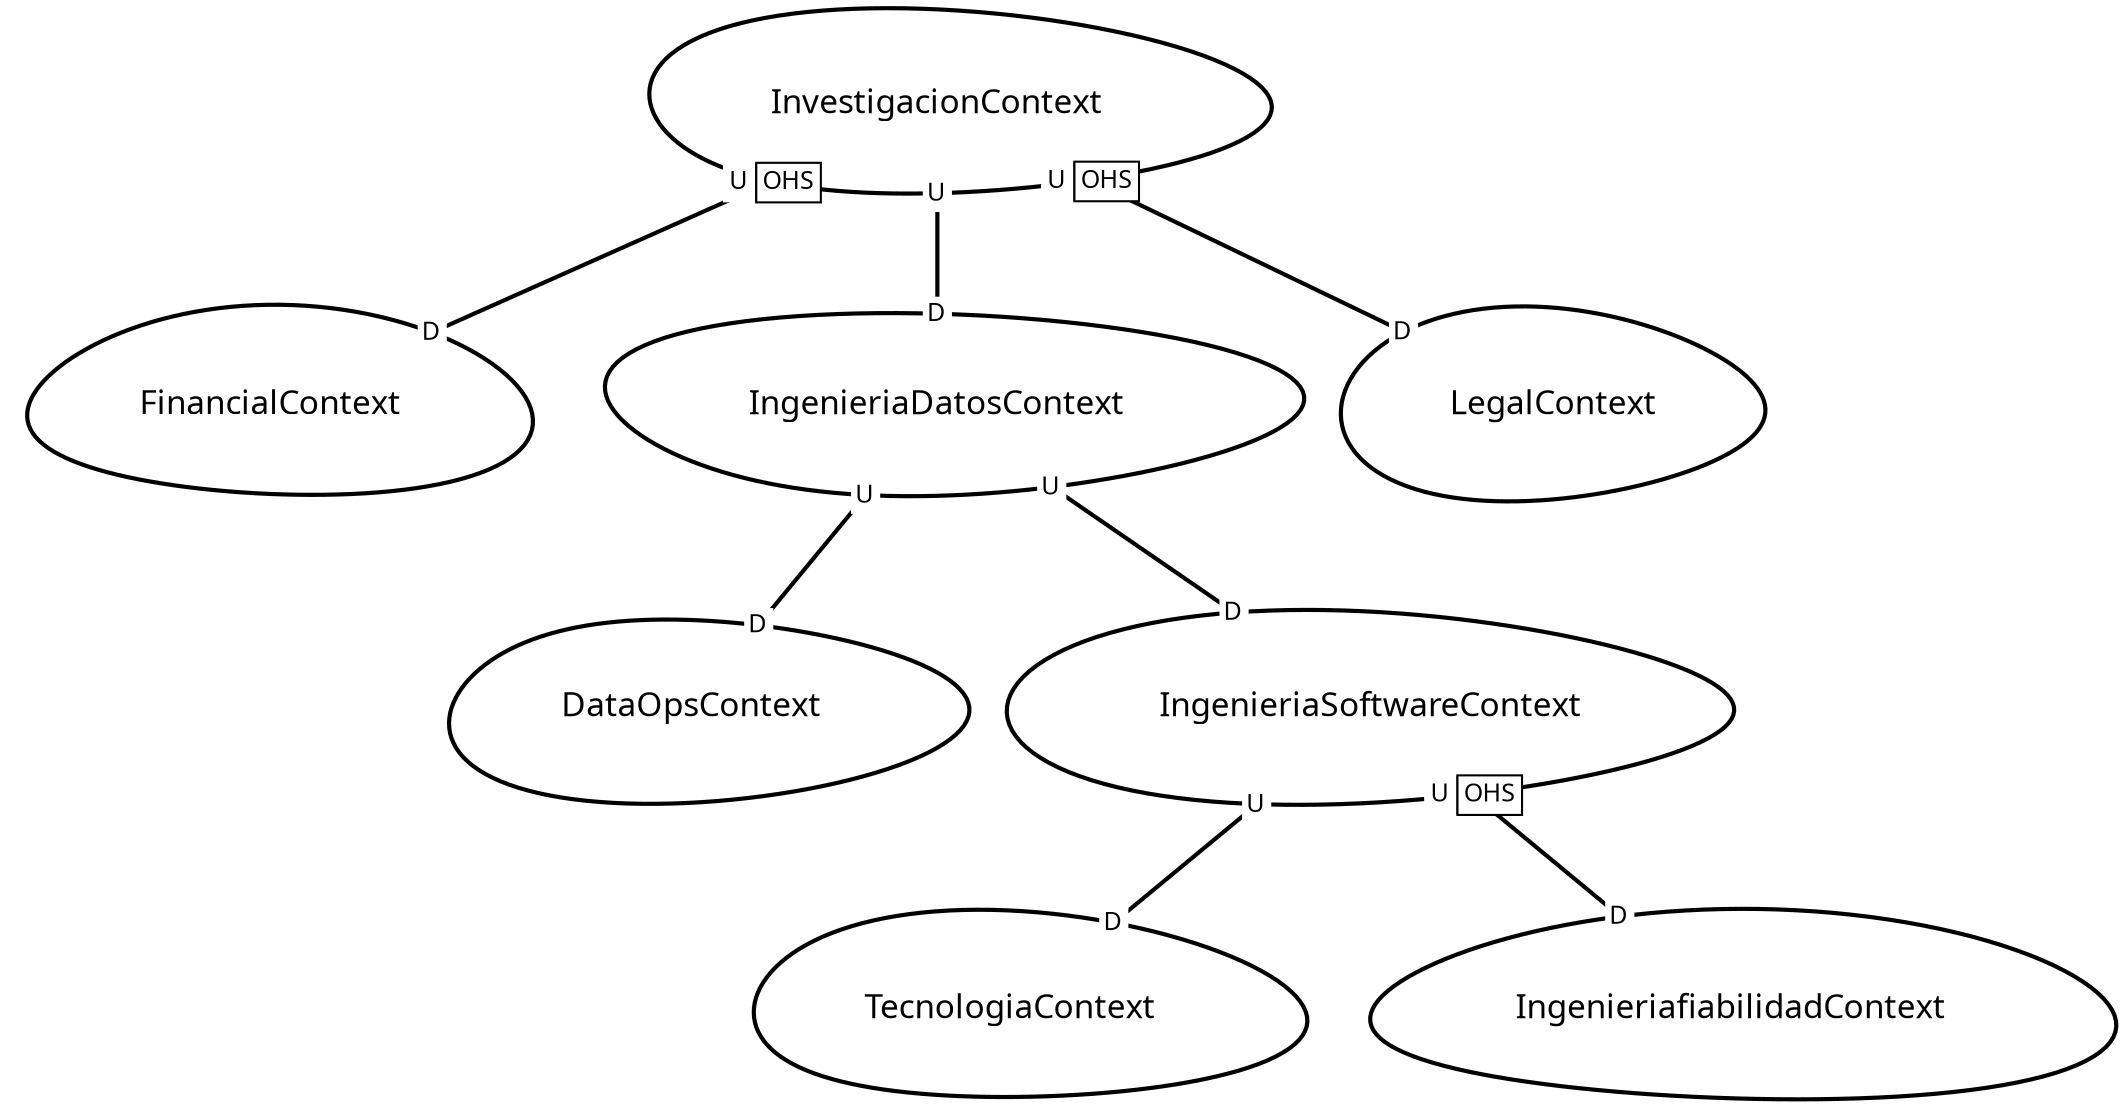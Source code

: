 digraph "ContextMapGraph" {
graph ["imagepath"="/tmp/GraphvizJava"]
"DataOpsContext" ["margin"="0.3","orientation"="26","shape"="egg","fontsize"="16","style"="bold","label"="DataOpsContext\n","fontname"="sans-serif"]
"FinancialContext" ["margin"="0.3","orientation"="116","shape"="egg","fontsize"="16","style"="bold","label"="FinancialContext\n","fontname"="sans-serif"]
"IngenieriaDatosContext" ["margin"="0.3","orientation"="163","shape"="egg","fontsize"="16","style"="bold","label"="IngenieriaDatosContext\n","fontname"="sans-serif"]
"IngenieriaSoftwareContext" ["margin"="0.3","orientation"="267","shape"="egg","fontsize"="16","style"="bold","label"="IngenieriaSoftwareContext\n","fontname"="sans-serif"]
"TecnologiaContext" ["margin"="0.3","orientation"="135","shape"="egg","fontsize"="16","style"="bold","label"="TecnologiaContext\n","fontname"="sans-serif"]
"IngenieriafiabilidadContext" ["margin"="0.3","orientation"="114","shape"="egg","fontsize"="16","style"="bold","label"="IngenieriafiabilidadContext\n","fontname"="sans-serif"]
"InvestigacionContext" ["margin"="0.3","orientation"="149","shape"="egg","fontsize"="16","style"="bold","label"="InvestigacionContext\n","fontname"="sans-serif"]
"LegalContext" ["margin"="0.3","orientation"="262","shape"="egg","fontsize"="16","style"="bold","label"="LegalContext\n","fontname"="sans-serif"]
"IngenieriaDatosContext" -> "DataOpsContext" ["headlabel"=<<table cellspacing="0" cellborder="0" border="0">
<tr><td bgcolor="white">D</td></tr>
</table>>,"labeldistance"="0","fontsize"="12","taillabel"=<<table cellspacing="0" cellborder="0" border="0">
<tr><td bgcolor="white">U</td></tr>
</table>>,"style"="bold","label"="                                        ","dir"="none","fontname"="sans-serif"]
"IngenieriaDatosContext" -> "IngenieriaSoftwareContext" ["headlabel"=<<table cellspacing="0" cellborder="0" border="0">
<tr><td bgcolor="white">D</td></tr>
</table>>,"labeldistance"="0","fontsize"="12","taillabel"=<<table cellspacing="0" cellborder="0" border="0">
<tr><td bgcolor="white">U</td></tr>
</table>>,"style"="bold","label"="                                        ","dir"="none","fontname"="sans-serif"]
"IngenieriaSoftwareContext" -> "TecnologiaContext" ["headlabel"=<<table cellspacing="0" cellborder="0" border="0">
<tr><td bgcolor="white">D</td></tr>
</table>>,"labeldistance"="0","fontsize"="12","taillabel"=<<table cellspacing="0" cellborder="0" border="0">
<tr><td bgcolor="white">U</td></tr>
</table>>,"style"="bold","label"="                                        ","dir"="none","fontname"="sans-serif"]
"IngenieriaSoftwareContext" -> "IngenieriafiabilidadContext" ["headlabel"=<<table cellspacing="0" cellborder="0" border="0">
<tr><td bgcolor="white">D</td></tr>
</table>>,"labeldistance"="0","fontsize"="12","taillabel"=<<table cellspacing="0" cellborder="1" border="0">
<tr><td bgcolor="white" sides="r">U</td><td sides="trbl" bgcolor="white"><font>OHS</font></td></tr>
</table>>,"style"="bold","label"="                                        ","dir"="none","fontname"="sans-serif"]
"InvestigacionContext" -> "IngenieriaDatosContext" ["headlabel"=<<table cellspacing="0" cellborder="0" border="0">
<tr><td bgcolor="white">D</td></tr>
</table>>,"labeldistance"="0","fontsize"="12","taillabel"=<<table cellspacing="0" cellborder="0" border="0">
<tr><td bgcolor="white">U</td></tr>
</table>>,"style"="bold","label"="                                        ","dir"="none","fontname"="sans-serif"]
"InvestigacionContext" -> "LegalContext" ["headlabel"=<<table cellspacing="0" cellborder="0" border="0">
<tr><td bgcolor="white">D</td></tr>
</table>>,"labeldistance"="0","fontsize"="12","taillabel"=<<table cellspacing="0" cellborder="1" border="0">
<tr><td bgcolor="white" sides="r">U</td><td sides="trbl" bgcolor="white"><font>OHS</font></td></tr>
</table>>,"style"="bold","label"="                                        ","dir"="none","fontname"="sans-serif"]
"InvestigacionContext" -> "FinancialContext" ["headlabel"=<<table cellspacing="0" cellborder="0" border="0">
<tr><td bgcolor="white">D</td></tr>
</table>>,"labeldistance"="0","fontsize"="12","taillabel"=<<table cellspacing="0" cellborder="1" border="0">
<tr><td bgcolor="white" sides="r">U</td><td sides="trbl" bgcolor="white"><font>OHS</font></td></tr>
</table>>,"style"="bold","label"="                                        ","dir"="none","fontname"="sans-serif"]
}